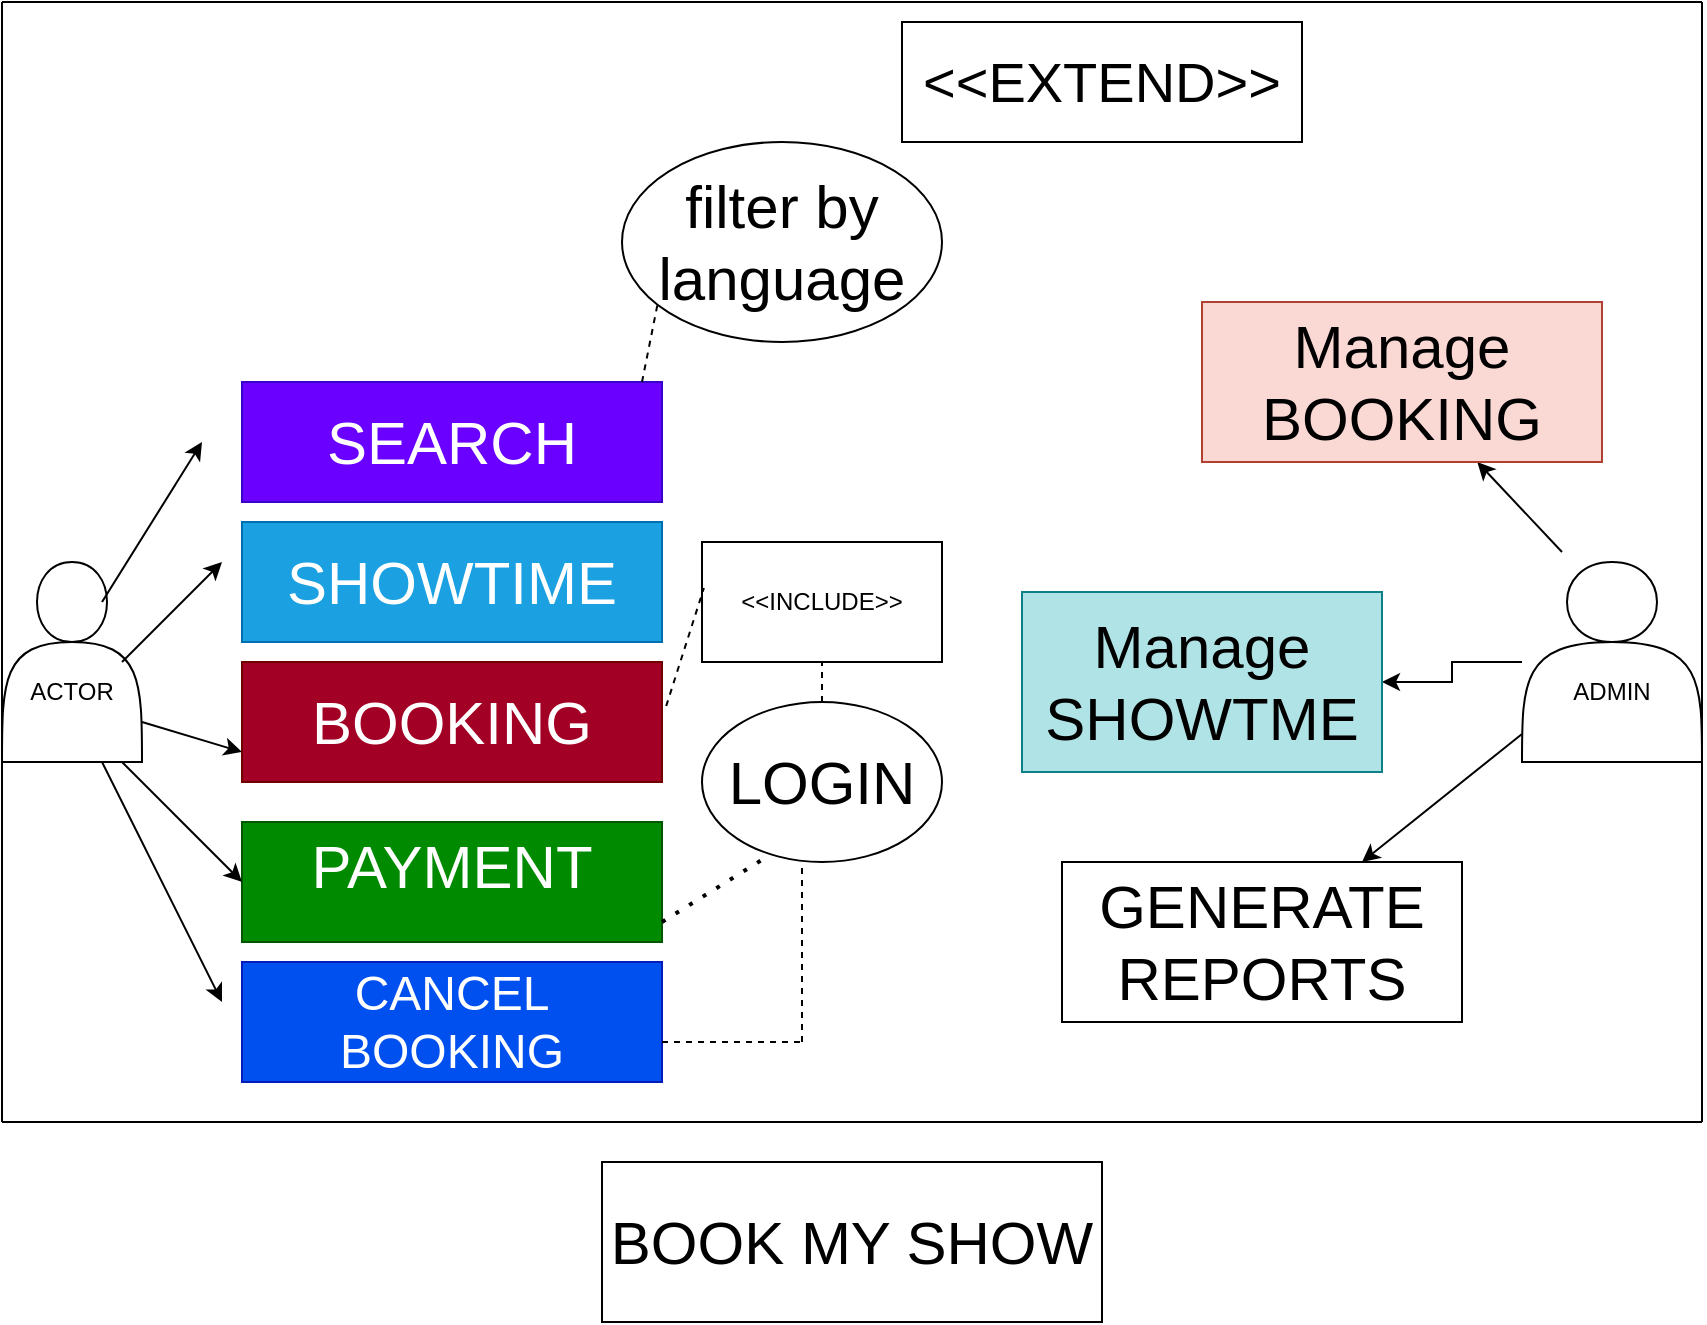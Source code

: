 <mxfile version="28.0.6">
  <diagram name="Page-1" id="EgZ8p7w59y21d90oFD0b">
    <mxGraphModel dx="1426" dy="777" grid="1" gridSize="10" guides="1" tooltips="1" connect="1" arrows="1" fold="1" page="1" pageScale="1" pageWidth="850" pageHeight="1100" math="0" shadow="0">
      <root>
        <mxCell id="0" />
        <mxCell id="1" parent="0" />
        <mxCell id="qxC39b3AHj1RgAYWUjI8-1" value="&lt;span style=&quot;font-size: 30px;&quot;&gt;SEARCH&lt;/span&gt;" style="rounded=0;whiteSpace=wrap;html=1;fillColor=#6a00ff;fontColor=#ffffff;strokeColor=#3700CC;" vertex="1" parent="1">
          <mxGeometry x="120" y="190" width="210" height="60" as="geometry" />
        </mxCell>
        <mxCell id="qxC39b3AHj1RgAYWUjI8-2" value="&lt;font style=&quot;font-size: 30px;&quot;&gt;SHOWTIME&lt;/font&gt;" style="rounded=0;whiteSpace=wrap;html=1;fillColor=#1ba1e2;fontColor=#ffffff;strokeColor=#006EAF;" vertex="1" parent="1">
          <mxGeometry x="120" y="260" width="210" height="60" as="geometry" />
        </mxCell>
        <mxCell id="qxC39b3AHj1RgAYWUjI8-3" value="&lt;span style=&quot;font-size: 30px;&quot;&gt;BOOKING&lt;/span&gt;" style="rounded=0;whiteSpace=wrap;html=1;fillColor=#a20025;fontColor=#ffffff;strokeColor=#6F0000;" vertex="1" parent="1">
          <mxGeometry x="120" y="330" width="210" height="60" as="geometry" />
        </mxCell>
        <mxCell id="qxC39b3AHj1RgAYWUjI8-4" value="&lt;font style=&quot;font-size: 30px;&quot;&gt;PAYMENT&lt;/font&gt;&lt;div&gt;&lt;br&gt;&lt;/div&gt;" style="rounded=0;whiteSpace=wrap;html=1;fillColor=#008a00;fontColor=#ffffff;strokeColor=#005700;" vertex="1" parent="1">
          <mxGeometry x="120" y="410" width="210" height="60" as="geometry" />
        </mxCell>
        <mxCell id="qxC39b3AHj1RgAYWUjI8-5" value="&lt;font style=&quot;font-size: 24px;&quot;&gt;CANCEL BOOKING&lt;/font&gt;" style="rounded=0;whiteSpace=wrap;html=1;fillColor=#0050ef;fontColor=#ffffff;strokeColor=#001DBC;" vertex="1" parent="1">
          <mxGeometry x="120" y="480" width="210" height="60" as="geometry" />
        </mxCell>
        <mxCell id="qxC39b3AHj1RgAYWUjI8-6" value="&lt;br&gt;&lt;br&gt;ACTOR" style="shape=actor;whiteSpace=wrap;html=1;" vertex="1" parent="1">
          <mxGeometry y="280" width="70" height="100" as="geometry" />
        </mxCell>
        <mxCell id="qxC39b3AHj1RgAYWUjI8-7" value="" style="endArrow=classic;html=1;rounded=0;" edge="1" parent="1">
          <mxGeometry width="50" height="50" relative="1" as="geometry">
            <mxPoint x="50" y="300" as="sourcePoint" />
            <mxPoint x="100" y="220" as="targetPoint" />
          </mxGeometry>
        </mxCell>
        <mxCell id="qxC39b3AHj1RgAYWUjI8-8" value="" style="endArrow=classic;html=1;rounded=0;" edge="1" parent="1">
          <mxGeometry width="50" height="50" relative="1" as="geometry">
            <mxPoint x="60" y="330" as="sourcePoint" />
            <mxPoint x="110" y="280" as="targetPoint" />
          </mxGeometry>
        </mxCell>
        <mxCell id="qxC39b3AHj1RgAYWUjI8-9" value="" style="endArrow=classic;html=1;rounded=0;entryX=0;entryY=0.75;entryDx=0;entryDy=0;exitX=1;exitY=0.8;exitDx=0;exitDy=0;exitPerimeter=0;" edge="1" parent="1" source="qxC39b3AHj1RgAYWUjI8-6" target="qxC39b3AHj1RgAYWUjI8-3">
          <mxGeometry width="50" height="50" relative="1" as="geometry">
            <mxPoint x="60" y="365" as="sourcePoint" />
            <mxPoint x="110" y="315" as="targetPoint" />
          </mxGeometry>
        </mxCell>
        <mxCell id="qxC39b3AHj1RgAYWUjI8-10" value="" style="endArrow=classic;html=1;rounded=0;" edge="1" parent="1">
          <mxGeometry width="50" height="50" relative="1" as="geometry">
            <mxPoint x="60" y="380" as="sourcePoint" />
            <mxPoint x="120" y="440" as="targetPoint" />
          </mxGeometry>
        </mxCell>
        <mxCell id="qxC39b3AHj1RgAYWUjI8-11" value="" style="endArrow=classic;html=1;rounded=0;" edge="1" parent="1">
          <mxGeometry width="50" height="50" relative="1" as="geometry">
            <mxPoint x="50" y="380" as="sourcePoint" />
            <mxPoint x="110" y="500" as="targetPoint" />
          </mxGeometry>
        </mxCell>
        <mxCell id="qxC39b3AHj1RgAYWUjI8-13" value="" style="endArrow=none;dashed=1;html=1;rounded=0;" edge="1" parent="1">
          <mxGeometry width="50" height="50" relative="1" as="geometry">
            <mxPoint x="320" y="190" as="sourcePoint" />
            <mxPoint x="330" y="140" as="targetPoint" />
          </mxGeometry>
        </mxCell>
        <mxCell id="qxC39b3AHj1RgAYWUjI8-14" value="&lt;font style=&quot;font-size: 30px;&quot;&gt;filter by language&lt;/font&gt;" style="ellipse;whiteSpace=wrap;html=1;" vertex="1" parent="1">
          <mxGeometry x="310" y="70" width="160" height="100" as="geometry" />
        </mxCell>
        <mxCell id="qxC39b3AHj1RgAYWUjI8-15" value="" style="endArrow=none;dashed=1;html=1;rounded=0;" edge="1" parent="1">
          <mxGeometry width="50" height="50" relative="1" as="geometry">
            <mxPoint x="330" y="520" as="sourcePoint" />
            <mxPoint x="400" y="520" as="targetPoint" />
          </mxGeometry>
        </mxCell>
        <mxCell id="qxC39b3AHj1RgAYWUjI8-16" value="" style="endArrow=none;dashed=1;html=1;rounded=0;" edge="1" parent="1">
          <mxGeometry width="50" height="50" relative="1" as="geometry">
            <mxPoint x="400" y="520" as="sourcePoint" />
            <mxPoint x="400" y="430" as="targetPoint" />
          </mxGeometry>
        </mxCell>
        <mxCell id="qxC39b3AHj1RgAYWUjI8-17" value="&lt;font style=&quot;font-size: 30px;&quot;&gt;LOGIN&lt;/font&gt;" style="ellipse;whiteSpace=wrap;html=1;" vertex="1" parent="1">
          <mxGeometry x="350" y="350" width="120" height="80" as="geometry" />
        </mxCell>
        <mxCell id="qxC39b3AHj1RgAYWUjI8-18" value="" style="endArrow=none;dashed=1;html=1;rounded=0;" edge="1" parent="1" target="qxC39b3AHj1RgAYWUjI8-19">
          <mxGeometry width="50" height="50" relative="1" as="geometry">
            <mxPoint x="410" y="350" as="sourcePoint" />
            <mxPoint x="400" y="310" as="targetPoint" />
          </mxGeometry>
        </mxCell>
        <mxCell id="qxC39b3AHj1RgAYWUjI8-19" value="&amp;lt;&amp;lt;INCLUDE&amp;gt;&amp;gt;" style="rounded=0;whiteSpace=wrap;html=1;" vertex="1" parent="1">
          <mxGeometry x="350" y="270" width="120" height="60" as="geometry" />
        </mxCell>
        <mxCell id="qxC39b3AHj1RgAYWUjI8-38" value="" style="edgeStyle=orthogonalEdgeStyle;rounded=0;orthogonalLoop=1;jettySize=auto;html=1;" edge="1" parent="1" source="qxC39b3AHj1RgAYWUjI8-20" target="qxC39b3AHj1RgAYWUjI8-23">
          <mxGeometry relative="1" as="geometry" />
        </mxCell>
        <mxCell id="qxC39b3AHj1RgAYWUjI8-20" value="&lt;br&gt;&lt;br&gt;ADMIN" style="shape=actor;whiteSpace=wrap;html=1;" vertex="1" parent="1">
          <mxGeometry x="760" y="280" width="90" height="100" as="geometry" />
        </mxCell>
        <mxCell id="qxC39b3AHj1RgAYWUjI8-21" value="" style="endArrow=classic;html=1;rounded=0;" edge="1" parent="1" target="qxC39b3AHj1RgAYWUjI8-22">
          <mxGeometry width="50" height="50" relative="1" as="geometry">
            <mxPoint x="780" y="275" as="sourcePoint" />
            <mxPoint x="740" y="200" as="targetPoint" />
          </mxGeometry>
        </mxCell>
        <mxCell id="qxC39b3AHj1RgAYWUjI8-22" value="&lt;font style=&quot;font-size: 30px;&quot;&gt;Manage BOOKING&lt;/font&gt;" style="rounded=0;whiteSpace=wrap;html=1;fillColor=#fad9d5;strokeColor=#ae4132;" vertex="1" parent="1">
          <mxGeometry x="600" y="150" width="200" height="80" as="geometry" />
        </mxCell>
        <mxCell id="qxC39b3AHj1RgAYWUjI8-23" value="&lt;font style=&quot;font-size: 30px;&quot;&gt;Manage SHOWTME&lt;/font&gt;" style="rounded=0;whiteSpace=wrap;html=1;fillColor=#b0e3e6;strokeColor=#0e8088;" vertex="1" parent="1">
          <mxGeometry x="510" y="295" width="180" height="90" as="geometry" />
        </mxCell>
        <mxCell id="qxC39b3AHj1RgAYWUjI8-25" value="" style="endArrow=classic;html=1;rounded=0;" edge="1" parent="1" source="qxC39b3AHj1RgAYWUjI8-20" target="qxC39b3AHj1RgAYWUjI8-26">
          <mxGeometry width="50" height="50" relative="1" as="geometry">
            <mxPoint x="770" y="370" as="sourcePoint" />
            <mxPoint x="730" y="430" as="targetPoint" />
          </mxGeometry>
        </mxCell>
        <mxCell id="qxC39b3AHj1RgAYWUjI8-26" value="&lt;font style=&quot;font-size: 30px;&quot;&gt;GENERATE REPORTS&lt;/font&gt;" style="rounded=0;whiteSpace=wrap;html=1;" vertex="1" parent="1">
          <mxGeometry x="530" y="430" width="200" height="80" as="geometry" />
        </mxCell>
        <mxCell id="qxC39b3AHj1RgAYWUjI8-28" value="&lt;font style=&quot;font-size: 28px;&quot;&gt;&amp;lt;&amp;lt;EXTEND&amp;gt;&amp;gt;&lt;/font&gt;" style="rounded=0;whiteSpace=wrap;html=1;" vertex="1" parent="1">
          <mxGeometry x="450" y="10" width="200" height="60" as="geometry" />
        </mxCell>
        <mxCell id="qxC39b3AHj1RgAYWUjI8-29" value="" style="endArrow=none;html=1;rounded=0;" edge="1" parent="1">
          <mxGeometry width="50" height="50" relative="1" as="geometry">
            <mxPoint y="560" as="sourcePoint" />
            <mxPoint as="targetPoint" />
          </mxGeometry>
        </mxCell>
        <mxCell id="qxC39b3AHj1RgAYWUjI8-30" value="" style="endArrow=none;html=1;rounded=0;" edge="1" parent="1">
          <mxGeometry width="50" height="50" relative="1" as="geometry">
            <mxPoint as="sourcePoint" />
            <mxPoint x="850" as="targetPoint" />
          </mxGeometry>
        </mxCell>
        <mxCell id="qxC39b3AHj1RgAYWUjI8-31" value="" style="endArrow=none;html=1;rounded=0;" edge="1" parent="1">
          <mxGeometry width="50" height="50" relative="1" as="geometry">
            <mxPoint x="850" y="560" as="sourcePoint" />
            <mxPoint x="850" as="targetPoint" />
          </mxGeometry>
        </mxCell>
        <mxCell id="qxC39b3AHj1RgAYWUjI8-32" value="" style="endArrow=none;html=1;rounded=0;" edge="1" parent="1">
          <mxGeometry width="50" height="50" relative="1" as="geometry">
            <mxPoint y="560" as="sourcePoint" />
            <mxPoint x="850" y="560" as="targetPoint" />
          </mxGeometry>
        </mxCell>
        <mxCell id="qxC39b3AHj1RgAYWUjI8-33" value="&lt;font style=&quot;font-size: 30px;&quot;&gt;BOOK MY SHOW&lt;/font&gt;" style="rounded=0;whiteSpace=wrap;html=1;" vertex="1" parent="1">
          <mxGeometry x="300" y="580" width="250" height="80" as="geometry" />
        </mxCell>
        <mxCell id="qxC39b3AHj1RgAYWUjI8-34" value="" style="endArrow=none;dashed=1;html=1;rounded=0;entryX=0.008;entryY=0.383;entryDx=0;entryDy=0;entryPerimeter=0;exitX=1.01;exitY=0.367;exitDx=0;exitDy=0;exitPerimeter=0;" edge="1" parent="1" source="qxC39b3AHj1RgAYWUjI8-3" target="qxC39b3AHj1RgAYWUjI8-19">
          <mxGeometry width="50" height="50" relative="1" as="geometry">
            <mxPoint x="330" y="295" as="sourcePoint" />
            <mxPoint x="380" y="245" as="targetPoint" />
          </mxGeometry>
        </mxCell>
        <mxCell id="qxC39b3AHj1RgAYWUjI8-35" value="" style="endArrow=none;dashed=1;html=1;dashPattern=1 3;strokeWidth=2;rounded=0;entryX=0.275;entryY=0.963;entryDx=0;entryDy=0;entryPerimeter=0;" edge="1" parent="1" target="qxC39b3AHj1RgAYWUjI8-17">
          <mxGeometry width="50" height="50" relative="1" as="geometry">
            <mxPoint x="330" y="460" as="sourcePoint" />
            <mxPoint x="380" y="410" as="targetPoint" />
          </mxGeometry>
        </mxCell>
      </root>
    </mxGraphModel>
  </diagram>
</mxfile>
